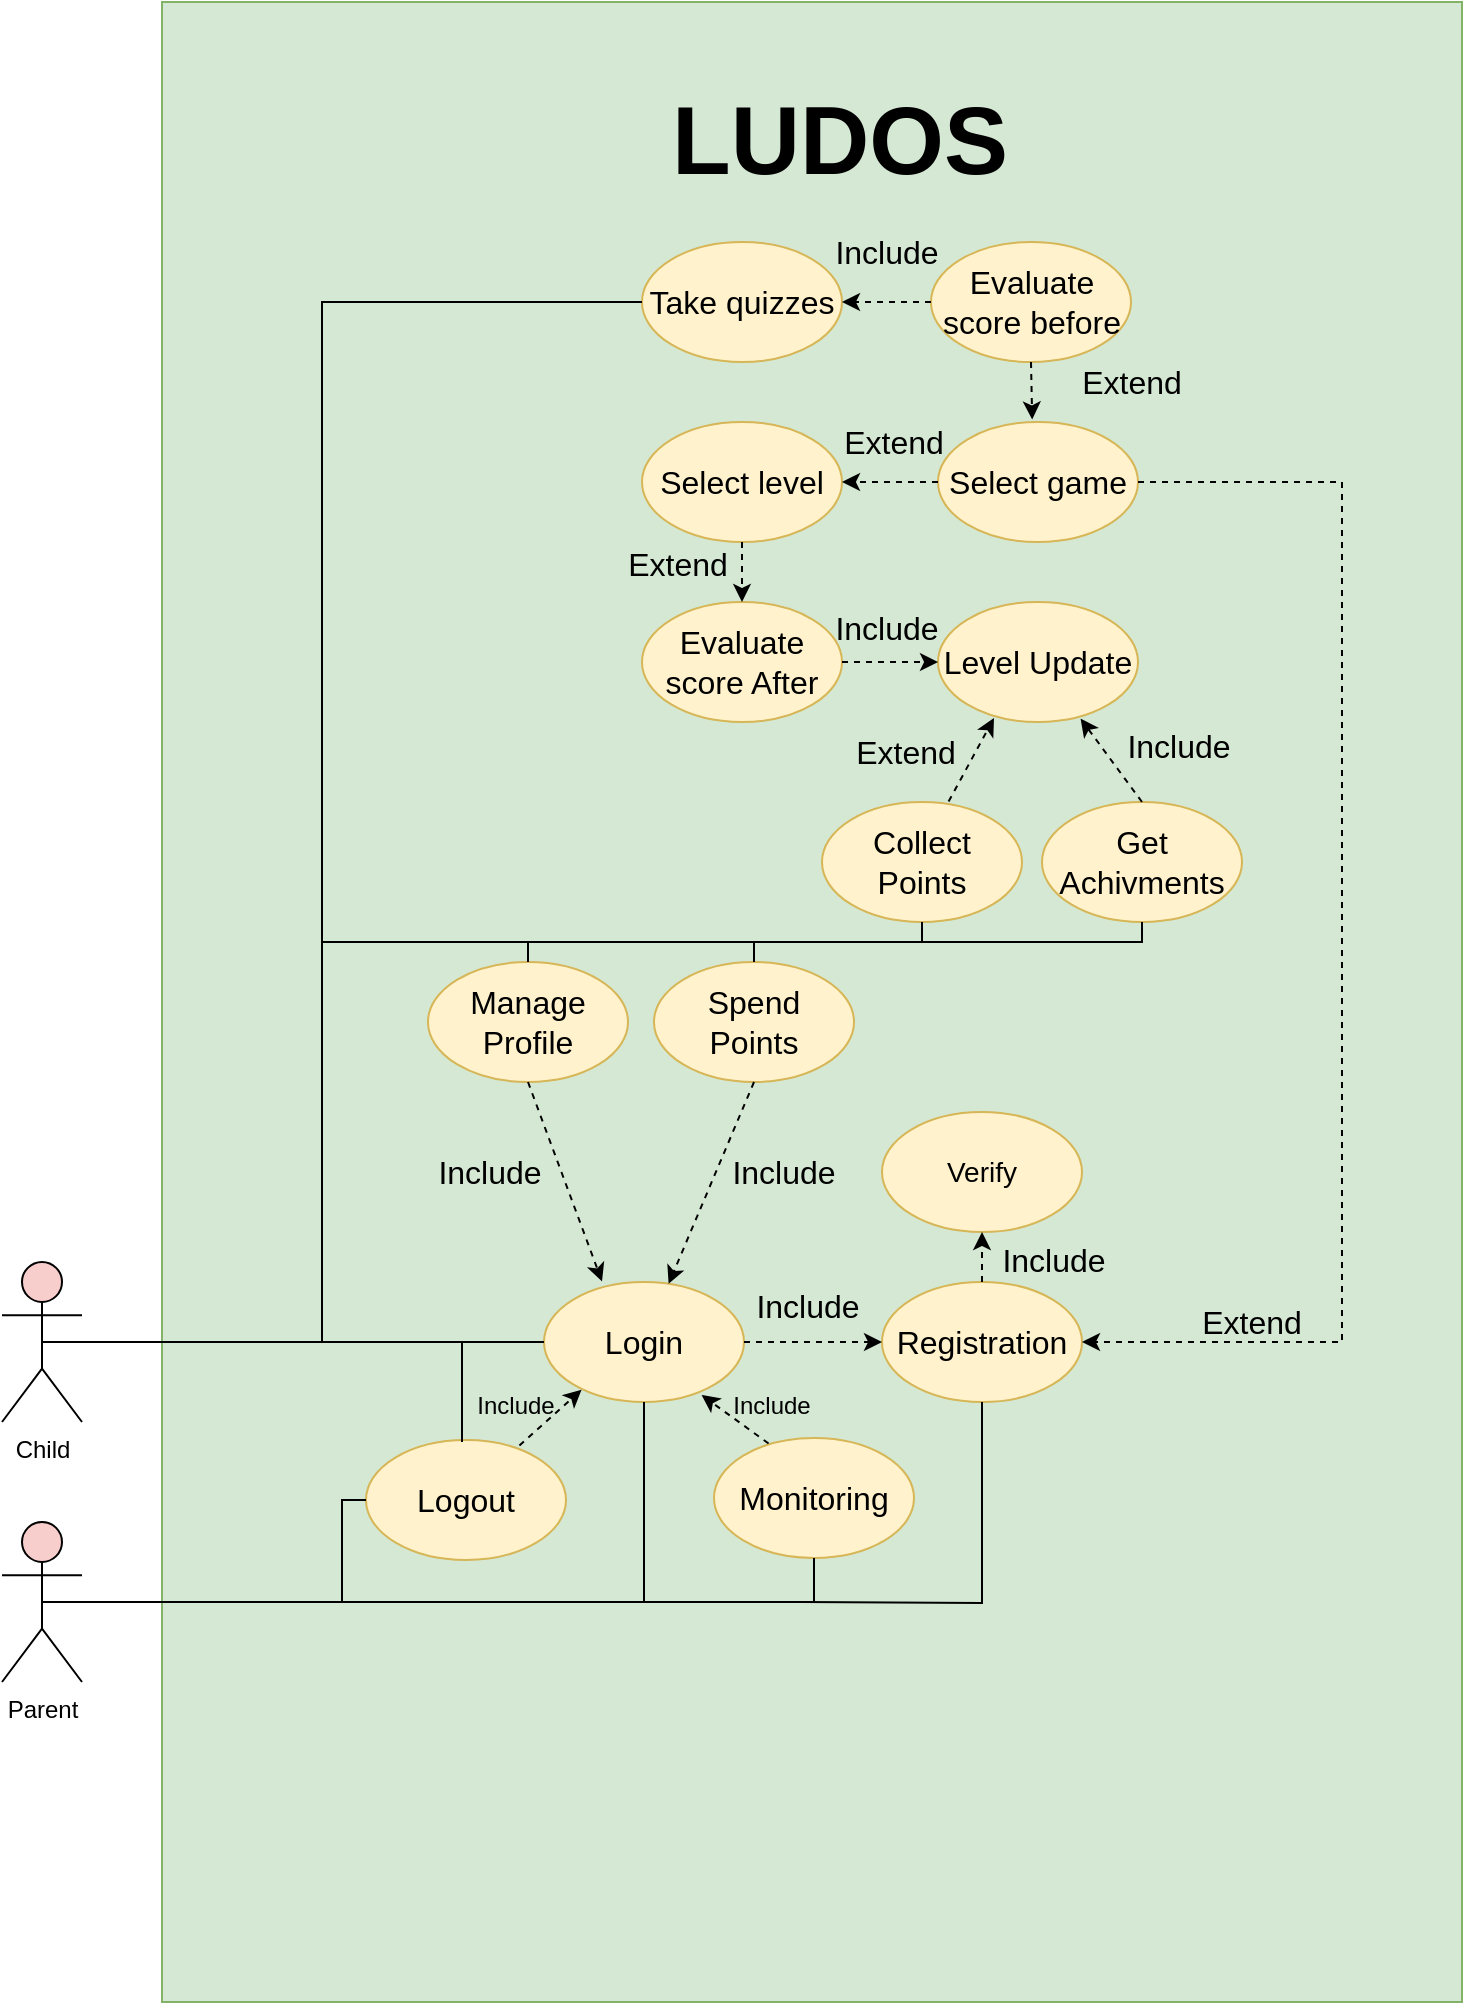 <mxfile version="20.5.1" type="device"><diagram id="AuonHMIGW1srXyZDeafY" name="Page-1"><mxGraphModel dx="1157" dy="693" grid="1" gridSize="10" guides="1" tooltips="1" connect="1" arrows="1" fold="1" page="1" pageScale="1" pageWidth="850" pageHeight="1100" background="#ffffff" math="0" shadow="0"><root><mxCell id="0"/><mxCell id="1" parent="0"/><mxCell id="5T0bdnk01hy3B1LprQP0-1" value="Child&lt;br&gt;" style="shape=umlActor;verticalLabelPosition=bottom;verticalAlign=top;html=1;outlineConnect=0;fillColor=#f8cecc;strokeColor=#000000;" parent="1" vertex="1"><mxGeometry x="90" y="700" width="40" height="80" as="geometry"/></mxCell><mxCell id="5T0bdnk01hy3B1LprQP0-2" value="Parent" style="shape=umlActor;verticalLabelPosition=bottom;verticalAlign=top;html=1;outlineConnect=0;fillColor=#f8cecc;strokeColor=#000000;" parent="1" vertex="1"><mxGeometry x="90" y="830" width="40" height="80" as="geometry"/></mxCell><mxCell id="5T0bdnk01hy3B1LprQP0-5" value="" style="rounded=1;whiteSpace=wrap;html=1;arcSize=0;fillColor=#d5e8d4;strokeColor=#82b366;shadow=0;" parent="1" vertex="1"><mxGeometry x="170" y="70" width="650" height="1000" as="geometry"/></mxCell><mxCell id="5T0bdnk01hy3B1LprQP0-6" value="&lt;font style=&quot;font-size: 16px;&quot;&gt;Registration&lt;/font&gt;" style="ellipse;whiteSpace=wrap;html=1;fillColor=#fff2cc;strokeColor=#d6b656;" parent="1" vertex="1"><mxGeometry x="530" y="710" width="100" height="60" as="geometry"/></mxCell><mxCell id="5T0bdnk01hy3B1LprQP0-7" value="&lt;font style=&quot;font-size: 16px;&quot;&gt;Login&lt;/font&gt;" style="ellipse;whiteSpace=wrap;html=1;fillColor=#fff2cc;strokeColor=#d6b656;" parent="1" vertex="1"><mxGeometry x="361" y="710" width="100" height="60" as="geometry"/></mxCell><mxCell id="5T0bdnk01hy3B1LprQP0-8" value="&lt;font style=&quot;font-size: 16px;&quot;&gt;Logout&lt;/font&gt;" style="ellipse;whiteSpace=wrap;html=1;fillColor=#fff2cc;strokeColor=#d6b656;" parent="1" vertex="1"><mxGeometry x="272" y="789" width="100" height="60" as="geometry"/></mxCell><mxCell id="5T0bdnk01hy3B1LprQP0-9" value="&lt;font style=&quot;font-size: 16px;&quot;&gt;Monitoring&lt;/font&gt;" style="ellipse;whiteSpace=wrap;html=1;fillColor=#fff2cc;strokeColor=#d6b656;" parent="1" vertex="1"><mxGeometry x="446" y="788" width="100" height="60" as="geometry"/></mxCell><mxCell id="5T0bdnk01hy3B1LprQP0-11" value="&lt;span style=&quot;font-size: 16px;&quot;&gt;Manage Profile&lt;/span&gt;" style="ellipse;whiteSpace=wrap;html=1;fillColor=#fff2cc;strokeColor=#d6b656;" parent="1" vertex="1"><mxGeometry x="303" y="550" width="100" height="60" as="geometry"/></mxCell><mxCell id="5T0bdnk01hy3B1LprQP0-13" value="&lt;font style=&quot;font-size: 16px;&quot;&gt;Take quizzes&lt;/font&gt;" style="ellipse;whiteSpace=wrap;html=1;fillColor=#fff2cc;strokeColor=#d6b656;" parent="1" vertex="1"><mxGeometry x="410" y="190" width="100" height="60" as="geometry"/></mxCell><mxCell id="5T0bdnk01hy3B1LprQP0-14" value="&lt;font style=&quot;font-size: 16px;&quot;&gt;Select game&lt;/font&gt;" style="ellipse;whiteSpace=wrap;html=1;fillColor=#fff2cc;strokeColor=#d6b656;" parent="1" vertex="1"><mxGeometry x="558" y="280" width="100" height="60" as="geometry"/></mxCell><mxCell id="5T0bdnk01hy3B1LprQP0-15" value="&lt;font style=&quot;font-size: 16px;&quot;&gt;Collect&lt;br&gt;Points&lt;/font&gt;" style="ellipse;whiteSpace=wrap;html=1;fillColor=#fff2cc;strokeColor=#d6b656;" parent="1" vertex="1"><mxGeometry x="500" y="470" width="100" height="60" as="geometry"/></mxCell><mxCell id="5T0bdnk01hy3B1LprQP0-16" value="&lt;font style=&quot;font-size: 16px;&quot;&gt;Spend&lt;br&gt;Points&lt;br&gt;&lt;/font&gt;" style="ellipse;whiteSpace=wrap;html=1;fillColor=#fff2cc;strokeColor=#d6b656;" parent="1" vertex="1"><mxGeometry x="416" y="550" width="100" height="60" as="geometry"/></mxCell><mxCell id="5T0bdnk01hy3B1LprQP0-17" value="&lt;font style=&quot;font-size: 16px;&quot;&gt;Get Achivments&lt;/font&gt;" style="ellipse;whiteSpace=wrap;html=1;fillColor=#fff2cc;strokeColor=#d6b656;" parent="1" vertex="1"><mxGeometry x="610" y="470" width="100" height="60" as="geometry"/></mxCell><mxCell id="5T0bdnk01hy3B1LprQP0-25" value="" style="endArrow=none;html=1;rounded=0;fontSize=16;entryX=0;entryY=0.5;entryDx=0;entryDy=0;" parent="1" target="5T0bdnk01hy3B1LprQP0-13" edge="1"><mxGeometry width="50" height="50" relative="1" as="geometry"><mxPoint x="250" y="740" as="sourcePoint"/><mxPoint x="530" y="520" as="targetPoint"/><Array as="points"><mxPoint x="250" y="220"/></Array></mxGeometry></mxCell><mxCell id="5T0bdnk01hy3B1LprQP0-30" value="" style="endArrow=classic;html=1;rounded=0;fontSize=16;entryX=1;entryY=0.5;entryDx=0;entryDy=0;edgeStyle=orthogonalEdgeStyle;dashed=1;exitX=1;exitY=0.5;exitDx=0;exitDy=0;" parent="1" source="5T0bdnk01hy3B1LprQP0-14" target="5T0bdnk01hy3B1LprQP0-6" edge="1"><mxGeometry width="50" height="50" relative="1" as="geometry"><mxPoint x="690" y="220" as="sourcePoint"/><mxPoint x="540" y="570" as="targetPoint"/><Array as="points"><mxPoint x="760" y="310"/><mxPoint x="760" y="740"/></Array></mxGeometry></mxCell><mxCell id="5T0bdnk01hy3B1LprQP0-43" value="Include" style="text;html=1;strokeColor=none;fillColor=none;align=center;verticalAlign=middle;whiteSpace=wrap;rounded=0;shadow=0;labelBackgroundColor=none;fontSize=16;fontColor=#000000;" parent="1" vertex="1"><mxGeometry x="585.5" y="684" width="60" height="30" as="geometry"/></mxCell><mxCell id="5T0bdnk01hy3B1LprQP0-47" value="Include" style="text;html=1;strokeColor=none;fillColor=none;align=center;verticalAlign=middle;whiteSpace=wrap;rounded=0;shadow=0;labelBackgroundColor=none;fontSize=16;fontColor=#000000;" parent="1" vertex="1"><mxGeometry x="468" y="712" width="50" height="20" as="geometry"/></mxCell><mxCell id="5T0bdnk01hy3B1LprQP0-48" value="Extend" style="text;html=1;strokeColor=none;fillColor=none;align=center;verticalAlign=middle;whiteSpace=wrap;rounded=0;shadow=0;labelBackgroundColor=none;fontSize=16;fontColor=#000000;" parent="1" vertex="1"><mxGeometry x="690" y="720" width="50" height="20" as="geometry"/></mxCell><mxCell id="5T0bdnk01hy3B1LprQP0-53" value="Extend" style="text;html=1;strokeColor=none;fillColor=none;align=center;verticalAlign=middle;whiteSpace=wrap;rounded=0;shadow=0;labelBackgroundColor=none;fontSize=16;fontColor=#000000;" parent="1" vertex="1"><mxGeometry x="517" y="435" width="50" height="20" as="geometry"/></mxCell><mxCell id="5T0bdnk01hy3B1LprQP0-55" value="&lt;h1&gt;&lt;font style=&quot;font-size: 48px;&quot;&gt;LUDOS&lt;/font&gt;&lt;/h1&gt;" style="text;html=1;strokeColor=none;fillColor=none;spacing=5;spacingTop=-20;whiteSpace=wrap;overflow=hidden;rounded=0;shadow=0;labelBackgroundColor=none;fontSize=16;fontColor=#000000;" parent="1" vertex="1"><mxGeometry x="420" y="100" width="190" height="80" as="geometry"/></mxCell><mxCell id="DbgIeslCD-SM7t5QFPwZ-10" value="&lt;font style=&quot;font-size: 16px;&quot;&gt;Select level&lt;/font&gt;" style="ellipse;whiteSpace=wrap;html=1;fillColor=#fff2cc;strokeColor=#d6b656;" parent="1" vertex="1"><mxGeometry x="410" y="280" width="100" height="60" as="geometry"/></mxCell><mxCell id="DbgIeslCD-SM7t5QFPwZ-11" value="&lt;font style=&quot;font-size: 16px;&quot;&gt;Evaluate score After&lt;/font&gt;" style="ellipse;whiteSpace=wrap;html=1;fillColor=#fff2cc;strokeColor=#d6b656;" parent="1" vertex="1"><mxGeometry x="410" y="370" width="100" height="60" as="geometry"/></mxCell><mxCell id="ozvJqvTU5CZGRIrQ7T7F-1" value="&lt;font style=&quot;font-size: 16px;&quot;&gt;Evaluate score before&lt;/font&gt;" style="ellipse;whiteSpace=wrap;html=1;fillColor=#fff2cc;strokeColor=#d6b656;" vertex="1" parent="1"><mxGeometry x="554.5" y="190" width="100" height="60" as="geometry"/></mxCell><mxCell id="ozvJqvTU5CZGRIrQ7T7F-3" value="&lt;font style=&quot;font-size: 14px;&quot;&gt;Verify&lt;/font&gt;" style="ellipse;whiteSpace=wrap;html=1;fillColor=#fff2cc;strokeColor=#d6b656;fontSize=14;" vertex="1" parent="1"><mxGeometry x="530" y="625" width="100" height="60" as="geometry"/></mxCell><mxCell id="ozvJqvTU5CZGRIrQ7T7F-4" value="" style="endArrow=classic;html=1;rounded=0;entryX=1;entryY=0.5;entryDx=0;entryDy=0;exitX=0;exitY=0.5;exitDx=0;exitDy=0;dashed=1;" edge="1" parent="1" source="ozvJqvTU5CZGRIrQ7T7F-1" target="5T0bdnk01hy3B1LprQP0-13"><mxGeometry width="50" height="50" relative="1" as="geometry"><mxPoint x="540" y="320" as="sourcePoint"/><mxPoint x="590" y="270" as="targetPoint"/></mxGeometry></mxCell><mxCell id="ozvJqvTU5CZGRIrQ7T7F-5" value="Include" style="text;html=1;strokeColor=none;fillColor=none;align=center;verticalAlign=middle;whiteSpace=wrap;rounded=0;shadow=0;labelBackgroundColor=none;fontSize=16;fontColor=#000000;" vertex="1" parent="1"><mxGeometry x="507" y="185" width="51" height="20" as="geometry"/></mxCell><mxCell id="ozvJqvTU5CZGRIrQ7T7F-6" value="" style="endArrow=classic;html=1;rounded=0;dashed=1;exitX=0.5;exitY=1;exitDx=0;exitDy=0;entryX=0.471;entryY=-0.021;entryDx=0;entryDy=0;entryPerimeter=0;" edge="1" parent="1" source="ozvJqvTU5CZGRIrQ7T7F-1" target="5T0bdnk01hy3B1LprQP0-14"><mxGeometry width="50" height="50" relative="1" as="geometry"><mxPoint x="540" y="390" as="sourcePoint"/><mxPoint x="590" y="340" as="targetPoint"/></mxGeometry></mxCell><mxCell id="ozvJqvTU5CZGRIrQ7T7F-7" value="Extend" style="text;html=1;strokeColor=none;fillColor=none;align=center;verticalAlign=middle;whiteSpace=wrap;rounded=0;shadow=0;labelBackgroundColor=none;fontSize=16;fontColor=#000000;" vertex="1" parent="1"><mxGeometry x="630" y="250" width="50" height="20" as="geometry"/></mxCell><mxCell id="ozvJqvTU5CZGRIrQ7T7F-8" value="" style="endArrow=classic;html=1;rounded=0;dashed=1;exitX=0;exitY=0.5;exitDx=0;exitDy=0;entryX=1;entryY=0.5;entryDx=0;entryDy=0;" edge="1" parent="1" source="5T0bdnk01hy3B1LprQP0-14" target="DbgIeslCD-SM7t5QFPwZ-10"><mxGeometry width="50" height="50" relative="1" as="geometry"><mxPoint x="614.5" y="260.0" as="sourcePoint"/><mxPoint x="615.1" y="288.74" as="targetPoint"/></mxGeometry></mxCell><mxCell id="ozvJqvTU5CZGRIrQ7T7F-9" value="" style="endArrow=classic;html=1;rounded=0;dashed=1;exitX=0.5;exitY=1;exitDx=0;exitDy=0;entryX=0.5;entryY=0;entryDx=0;entryDy=0;" edge="1" parent="1" source="DbgIeslCD-SM7t5QFPwZ-10" target="DbgIeslCD-SM7t5QFPwZ-11"><mxGeometry width="50" height="50" relative="1" as="geometry"><mxPoint x="624.5" y="270.0" as="sourcePoint"/><mxPoint x="625.1" y="298.74" as="targetPoint"/></mxGeometry></mxCell><mxCell id="ozvJqvTU5CZGRIrQ7T7F-10" value="&lt;font style=&quot;font-size: 16px;&quot;&gt;Level Update&lt;/font&gt;" style="ellipse;whiteSpace=wrap;html=1;fillColor=#fff2cc;strokeColor=#d6b656;" vertex="1" parent="1"><mxGeometry x="558" y="370" width="100" height="60" as="geometry"/></mxCell><mxCell id="ozvJqvTU5CZGRIrQ7T7F-11" value="" style="endArrow=classic;html=1;rounded=0;dashed=1;exitX=1;exitY=0.5;exitDx=0;exitDy=0;entryX=0;entryY=0.5;entryDx=0;entryDy=0;" edge="1" parent="1" source="DbgIeslCD-SM7t5QFPwZ-11" target="ozvJqvTU5CZGRIrQ7T7F-10"><mxGeometry width="50" height="50" relative="1" as="geometry"><mxPoint x="480" y="420" as="sourcePoint"/><mxPoint x="530" y="370" as="targetPoint"/></mxGeometry></mxCell><mxCell id="ozvJqvTU5CZGRIrQ7T7F-14" value="" style="endArrow=classic;html=1;rounded=0;dashed=1;exitX=0.5;exitY=0;exitDx=0;exitDy=0;entryX=0.713;entryY=0.972;entryDx=0;entryDy=0;entryPerimeter=0;" edge="1" parent="1" source="5T0bdnk01hy3B1LprQP0-17" target="ozvJqvTU5CZGRIrQ7T7F-10"><mxGeometry width="50" height="50" relative="1" as="geometry"><mxPoint x="530" y="520" as="sourcePoint"/><mxPoint x="580" y="470" as="targetPoint"/></mxGeometry></mxCell><mxCell id="ozvJqvTU5CZGRIrQ7T7F-15" value="" style="endArrow=classic;html=1;rounded=0;dashed=1;entryX=0.28;entryY=0.967;entryDx=0;entryDy=0;exitX=0.633;exitY=-0.004;exitDx=0;exitDy=0;exitPerimeter=0;entryPerimeter=0;" edge="1" parent="1" source="5T0bdnk01hy3B1LprQP0-15" target="ozvJqvTU5CZGRIrQ7T7F-10"><mxGeometry width="50" height="50" relative="1" as="geometry"><mxPoint x="530" y="520" as="sourcePoint"/><mxPoint x="580" y="470" as="targetPoint"/></mxGeometry></mxCell><mxCell id="ozvJqvTU5CZGRIrQ7T7F-16" value="Include" style="text;html=1;strokeColor=none;fillColor=none;align=center;verticalAlign=middle;whiteSpace=wrap;rounded=0;shadow=0;labelBackgroundColor=none;fontSize=16;fontColor=#000000;" vertex="1" parent="1"><mxGeometry x="652.5" y="432" width="51" height="20" as="geometry"/></mxCell><mxCell id="ozvJqvTU5CZGRIrQ7T7F-17" value="Include" style="text;html=1;strokeColor=none;fillColor=none;align=center;verticalAlign=middle;whiteSpace=wrap;rounded=0;shadow=0;labelBackgroundColor=none;fontSize=16;fontColor=#000000;" vertex="1" parent="1"><mxGeometry x="507" y="373" width="51" height="20" as="geometry"/></mxCell><mxCell id="ozvJqvTU5CZGRIrQ7T7F-18" value="Extend" style="text;html=1;strokeColor=none;fillColor=none;align=center;verticalAlign=middle;whiteSpace=wrap;rounded=0;shadow=0;labelBackgroundColor=none;fontSize=16;fontColor=#000000;" vertex="1" parent="1"><mxGeometry x="403" y="341" width="50" height="20" as="geometry"/></mxCell><mxCell id="ozvJqvTU5CZGRIrQ7T7F-19" value="Extend" style="text;html=1;strokeColor=none;fillColor=none;align=center;verticalAlign=middle;whiteSpace=wrap;rounded=0;shadow=0;labelBackgroundColor=none;fontSize=16;fontColor=#000000;" vertex="1" parent="1"><mxGeometry x="511" y="280" width="50" height="20" as="geometry"/></mxCell><mxCell id="ozvJqvTU5CZGRIrQ7T7F-20" value="" style="endArrow=none;html=1;rounded=0;entryX=0.5;entryY=1;entryDx=0;entryDy=0;edgeStyle=orthogonalEdgeStyle;" edge="1" parent="1" target="5T0bdnk01hy3B1LprQP0-17"><mxGeometry width="50" height="50" relative="1" as="geometry"><mxPoint x="250" y="530" as="sourcePoint"/><mxPoint x="520" y="600" as="targetPoint"/><Array as="points"><mxPoint x="250" y="540"/><mxPoint x="660" y="540"/></Array></mxGeometry></mxCell><mxCell id="ozvJqvTU5CZGRIrQ7T7F-22" value="" style="endArrow=none;html=1;rounded=0;entryX=0.5;entryY=1;entryDx=0;entryDy=0;" edge="1" parent="1" target="5T0bdnk01hy3B1LprQP0-15"><mxGeometry width="50" height="50" relative="1" as="geometry"><mxPoint x="550" y="540" as="sourcePoint"/><mxPoint x="490" y="570" as="targetPoint"/></mxGeometry></mxCell><mxCell id="ozvJqvTU5CZGRIrQ7T7F-23" value="" style="endArrow=none;html=1;rounded=0;exitX=0.5;exitY=0;exitDx=0;exitDy=0;" edge="1" parent="1" source="5T0bdnk01hy3B1LprQP0-16"><mxGeometry width="50" height="50" relative="1" as="geometry"><mxPoint x="440" y="620" as="sourcePoint"/><mxPoint x="466" y="540" as="targetPoint"/></mxGeometry></mxCell><mxCell id="ozvJqvTU5CZGRIrQ7T7F-27" value="" style="endArrow=classic;html=1;rounded=0;entryX=0.5;entryY=1;entryDx=0;entryDy=0;exitX=0.5;exitY=0;exitDx=0;exitDy=0;dashed=1;" edge="1" parent="1" source="5T0bdnk01hy3B1LprQP0-6" target="ozvJqvTU5CZGRIrQ7T7F-3"><mxGeometry width="50" height="50" relative="1" as="geometry"><mxPoint x="510" y="750" as="sourcePoint"/><mxPoint x="560" y="700" as="targetPoint"/></mxGeometry></mxCell><mxCell id="ozvJqvTU5CZGRIrQ7T7F-28" value="" style="endArrow=classic;html=1;rounded=0;dashed=1;exitX=1;exitY=0.5;exitDx=0;exitDy=0;entryX=0;entryY=0.5;entryDx=0;entryDy=0;" edge="1" parent="1" source="5T0bdnk01hy3B1LprQP0-7" target="5T0bdnk01hy3B1LprQP0-6"><mxGeometry width="50" height="50" relative="1" as="geometry"><mxPoint x="480" y="760" as="sourcePoint"/><mxPoint x="530" y="710" as="targetPoint"/></mxGeometry></mxCell><mxCell id="ozvJqvTU5CZGRIrQ7T7F-30" value="&lt;font style=&quot;font-size: 12px;&quot;&gt;Include&lt;/font&gt;" style="text;html=1;strokeColor=none;fillColor=none;align=center;verticalAlign=middle;whiteSpace=wrap;rounded=0;shadow=0;labelBackgroundColor=none;fontSize=16;fontColor=#000000;" vertex="1" parent="1"><mxGeometry x="322" y="760" width="50" height="20" as="geometry"/></mxCell><mxCell id="ozvJqvTU5CZGRIrQ7T7F-32" value="" style="endArrow=none;html=1;rounded=0;exitX=0.5;exitY=0;exitDx=0;exitDy=0;" edge="1" parent="1" source="5T0bdnk01hy3B1LprQP0-11"><mxGeometry width="50" height="50" relative="1" as="geometry"><mxPoint x="340" y="570" as="sourcePoint"/><mxPoint x="353" y="540" as="targetPoint"/></mxGeometry></mxCell><mxCell id="ozvJqvTU5CZGRIrQ7T7F-33" value="" style="endArrow=classic;html=1;rounded=0;exitX=0.5;exitY=1;exitDx=0;exitDy=0;entryX=0.29;entryY=-0.005;entryDx=0;entryDy=0;entryPerimeter=0;dashed=1;" edge="1" parent="1" source="5T0bdnk01hy3B1LprQP0-11" target="5T0bdnk01hy3B1LprQP0-7"><mxGeometry width="50" height="50" relative="1" as="geometry"><mxPoint x="440" y="720" as="sourcePoint"/><mxPoint x="490" y="670" as="targetPoint"/></mxGeometry></mxCell><mxCell id="ozvJqvTU5CZGRIrQ7T7F-34" value="" style="endArrow=classic;html=1;rounded=0;exitX=0.5;exitY=1;exitDx=0;exitDy=0;dashed=1;" edge="1" parent="1" source="5T0bdnk01hy3B1LprQP0-16" target="5T0bdnk01hy3B1LprQP0-7"><mxGeometry width="50" height="50" relative="1" as="geometry"><mxPoint x="440" y="720" as="sourcePoint"/><mxPoint x="490" y="670" as="targetPoint"/></mxGeometry></mxCell><mxCell id="ozvJqvTU5CZGRIrQ7T7F-35" value="Include" style="text;html=1;strokeColor=none;fillColor=none;align=center;verticalAlign=middle;whiteSpace=wrap;rounded=0;shadow=0;labelBackgroundColor=none;fontSize=16;fontColor=#000000;" vertex="1" parent="1"><mxGeometry x="456" y="645" width="50" height="20" as="geometry"/></mxCell><mxCell id="ozvJqvTU5CZGRIrQ7T7F-36" value="Include" style="text;html=1;strokeColor=none;fillColor=none;align=center;verticalAlign=middle;whiteSpace=wrap;rounded=0;shadow=0;labelBackgroundColor=none;fontSize=16;fontColor=#000000;" vertex="1" parent="1"><mxGeometry x="309" y="645" width="50" height="20" as="geometry"/></mxCell><mxCell id="ozvJqvTU5CZGRIrQ7T7F-37" value="" style="endArrow=classic;html=1;rounded=0;dashed=1;exitX=0.767;exitY=0.046;exitDx=0;exitDy=0;exitPerimeter=0;entryX=0.188;entryY=0.898;entryDx=0;entryDy=0;entryPerimeter=0;" edge="1" parent="1" source="5T0bdnk01hy3B1LprQP0-8" target="5T0bdnk01hy3B1LprQP0-7"><mxGeometry width="50" height="50" relative="1" as="geometry"><mxPoint x="420" y="800" as="sourcePoint"/><mxPoint x="470" y="750" as="targetPoint"/></mxGeometry></mxCell><mxCell id="ozvJqvTU5CZGRIrQ7T7F-38" value="" style="endArrow=classic;html=1;rounded=0;dashed=1;exitX=0.273;exitY=0.046;exitDx=0;exitDy=0;exitPerimeter=0;entryX=0.788;entryY=0.942;entryDx=0;entryDy=0;entryPerimeter=0;" edge="1" parent="1" source="5T0bdnk01hy3B1LprQP0-9" target="5T0bdnk01hy3B1LprQP0-7"><mxGeometry width="50" height="50" relative="1" as="geometry"><mxPoint x="420" y="800" as="sourcePoint"/><mxPoint x="470" y="750" as="targetPoint"/></mxGeometry></mxCell><mxCell id="ozvJqvTU5CZGRIrQ7T7F-40" value="&lt;font style=&quot;font-size: 12px;&quot;&gt;Include&lt;/font&gt;" style="text;html=1;strokeColor=none;fillColor=none;align=center;verticalAlign=middle;whiteSpace=wrap;rounded=0;shadow=0;labelBackgroundColor=none;fontSize=16;fontColor=#000000;" vertex="1" parent="1"><mxGeometry x="450" y="760" width="50" height="20" as="geometry"/></mxCell><mxCell id="ozvJqvTU5CZGRIrQ7T7F-41" value="" style="endArrow=none;html=1;rounded=0;fontSize=12;exitX=0.5;exitY=0.5;exitDx=0;exitDy=0;exitPerimeter=0;entryX=0.5;entryY=1;entryDx=0;entryDy=0;edgeStyle=orthogonalEdgeStyle;" edge="1" parent="1" source="5T0bdnk01hy3B1LprQP0-2" target="5T0bdnk01hy3B1LprQP0-9"><mxGeometry width="50" height="50" relative="1" as="geometry"><mxPoint x="500" y="740" as="sourcePoint"/><mxPoint x="550" y="690" as="targetPoint"/></mxGeometry></mxCell><mxCell id="ozvJqvTU5CZGRIrQ7T7F-42" value="" style="endArrow=none;html=1;rounded=0;fontSize=12;entryX=0;entryY=0.5;entryDx=0;entryDy=0;edgeStyle=orthogonalEdgeStyle;" edge="1" parent="1" target="5T0bdnk01hy3B1LprQP0-8"><mxGeometry width="50" height="50" relative="1" as="geometry"><mxPoint x="260" y="870" as="sourcePoint"/><mxPoint x="550" y="740" as="targetPoint"/><Array as="points"><mxPoint x="260" y="819"/></Array></mxGeometry></mxCell><mxCell id="ozvJqvTU5CZGRIrQ7T7F-43" value="" style="endArrow=none;html=1;rounded=0;fontSize=12;entryX=0.5;entryY=1;entryDx=0;entryDy=0;" edge="1" parent="1" target="5T0bdnk01hy3B1LprQP0-7"><mxGeometry width="50" height="50" relative="1" as="geometry"><mxPoint x="411" y="870" as="sourcePoint"/><mxPoint x="450" y="790" as="targetPoint"/></mxGeometry></mxCell><mxCell id="ozvJqvTU5CZGRIrQ7T7F-44" value="" style="endArrow=none;html=1;rounded=0;fontSize=12;entryX=0.5;entryY=1;entryDx=0;entryDy=0;edgeStyle=orthogonalEdgeStyle;" edge="1" parent="1" target="5T0bdnk01hy3B1LprQP0-6"><mxGeometry width="50" height="50" relative="1" as="geometry"><mxPoint x="490" y="870" as="sourcePoint"/><mxPoint x="570" y="760" as="targetPoint"/></mxGeometry></mxCell><mxCell id="ozvJqvTU5CZGRIrQ7T7F-45" value="" style="endArrow=none;html=1;rounded=0;fontSize=12;exitX=0.5;exitY=0.5;exitDx=0;exitDy=0;exitPerimeter=0;entryX=0;entryY=0.5;entryDx=0;entryDy=0;" edge="1" parent="1" source="5T0bdnk01hy3B1LprQP0-1" target="5T0bdnk01hy3B1LprQP0-7"><mxGeometry width="50" height="50" relative="1" as="geometry"><mxPoint x="380" y="730" as="sourcePoint"/><mxPoint x="430" y="680" as="targetPoint"/></mxGeometry></mxCell><mxCell id="ozvJqvTU5CZGRIrQ7T7F-46" value="" style="endArrow=none;html=1;rounded=0;fontSize=12;" edge="1" parent="1"><mxGeometry width="50" height="50" relative="1" as="geometry"><mxPoint x="320" y="790" as="sourcePoint"/><mxPoint x="320" y="740" as="targetPoint"/></mxGeometry></mxCell></root></mxGraphModel></diagram></mxfile>